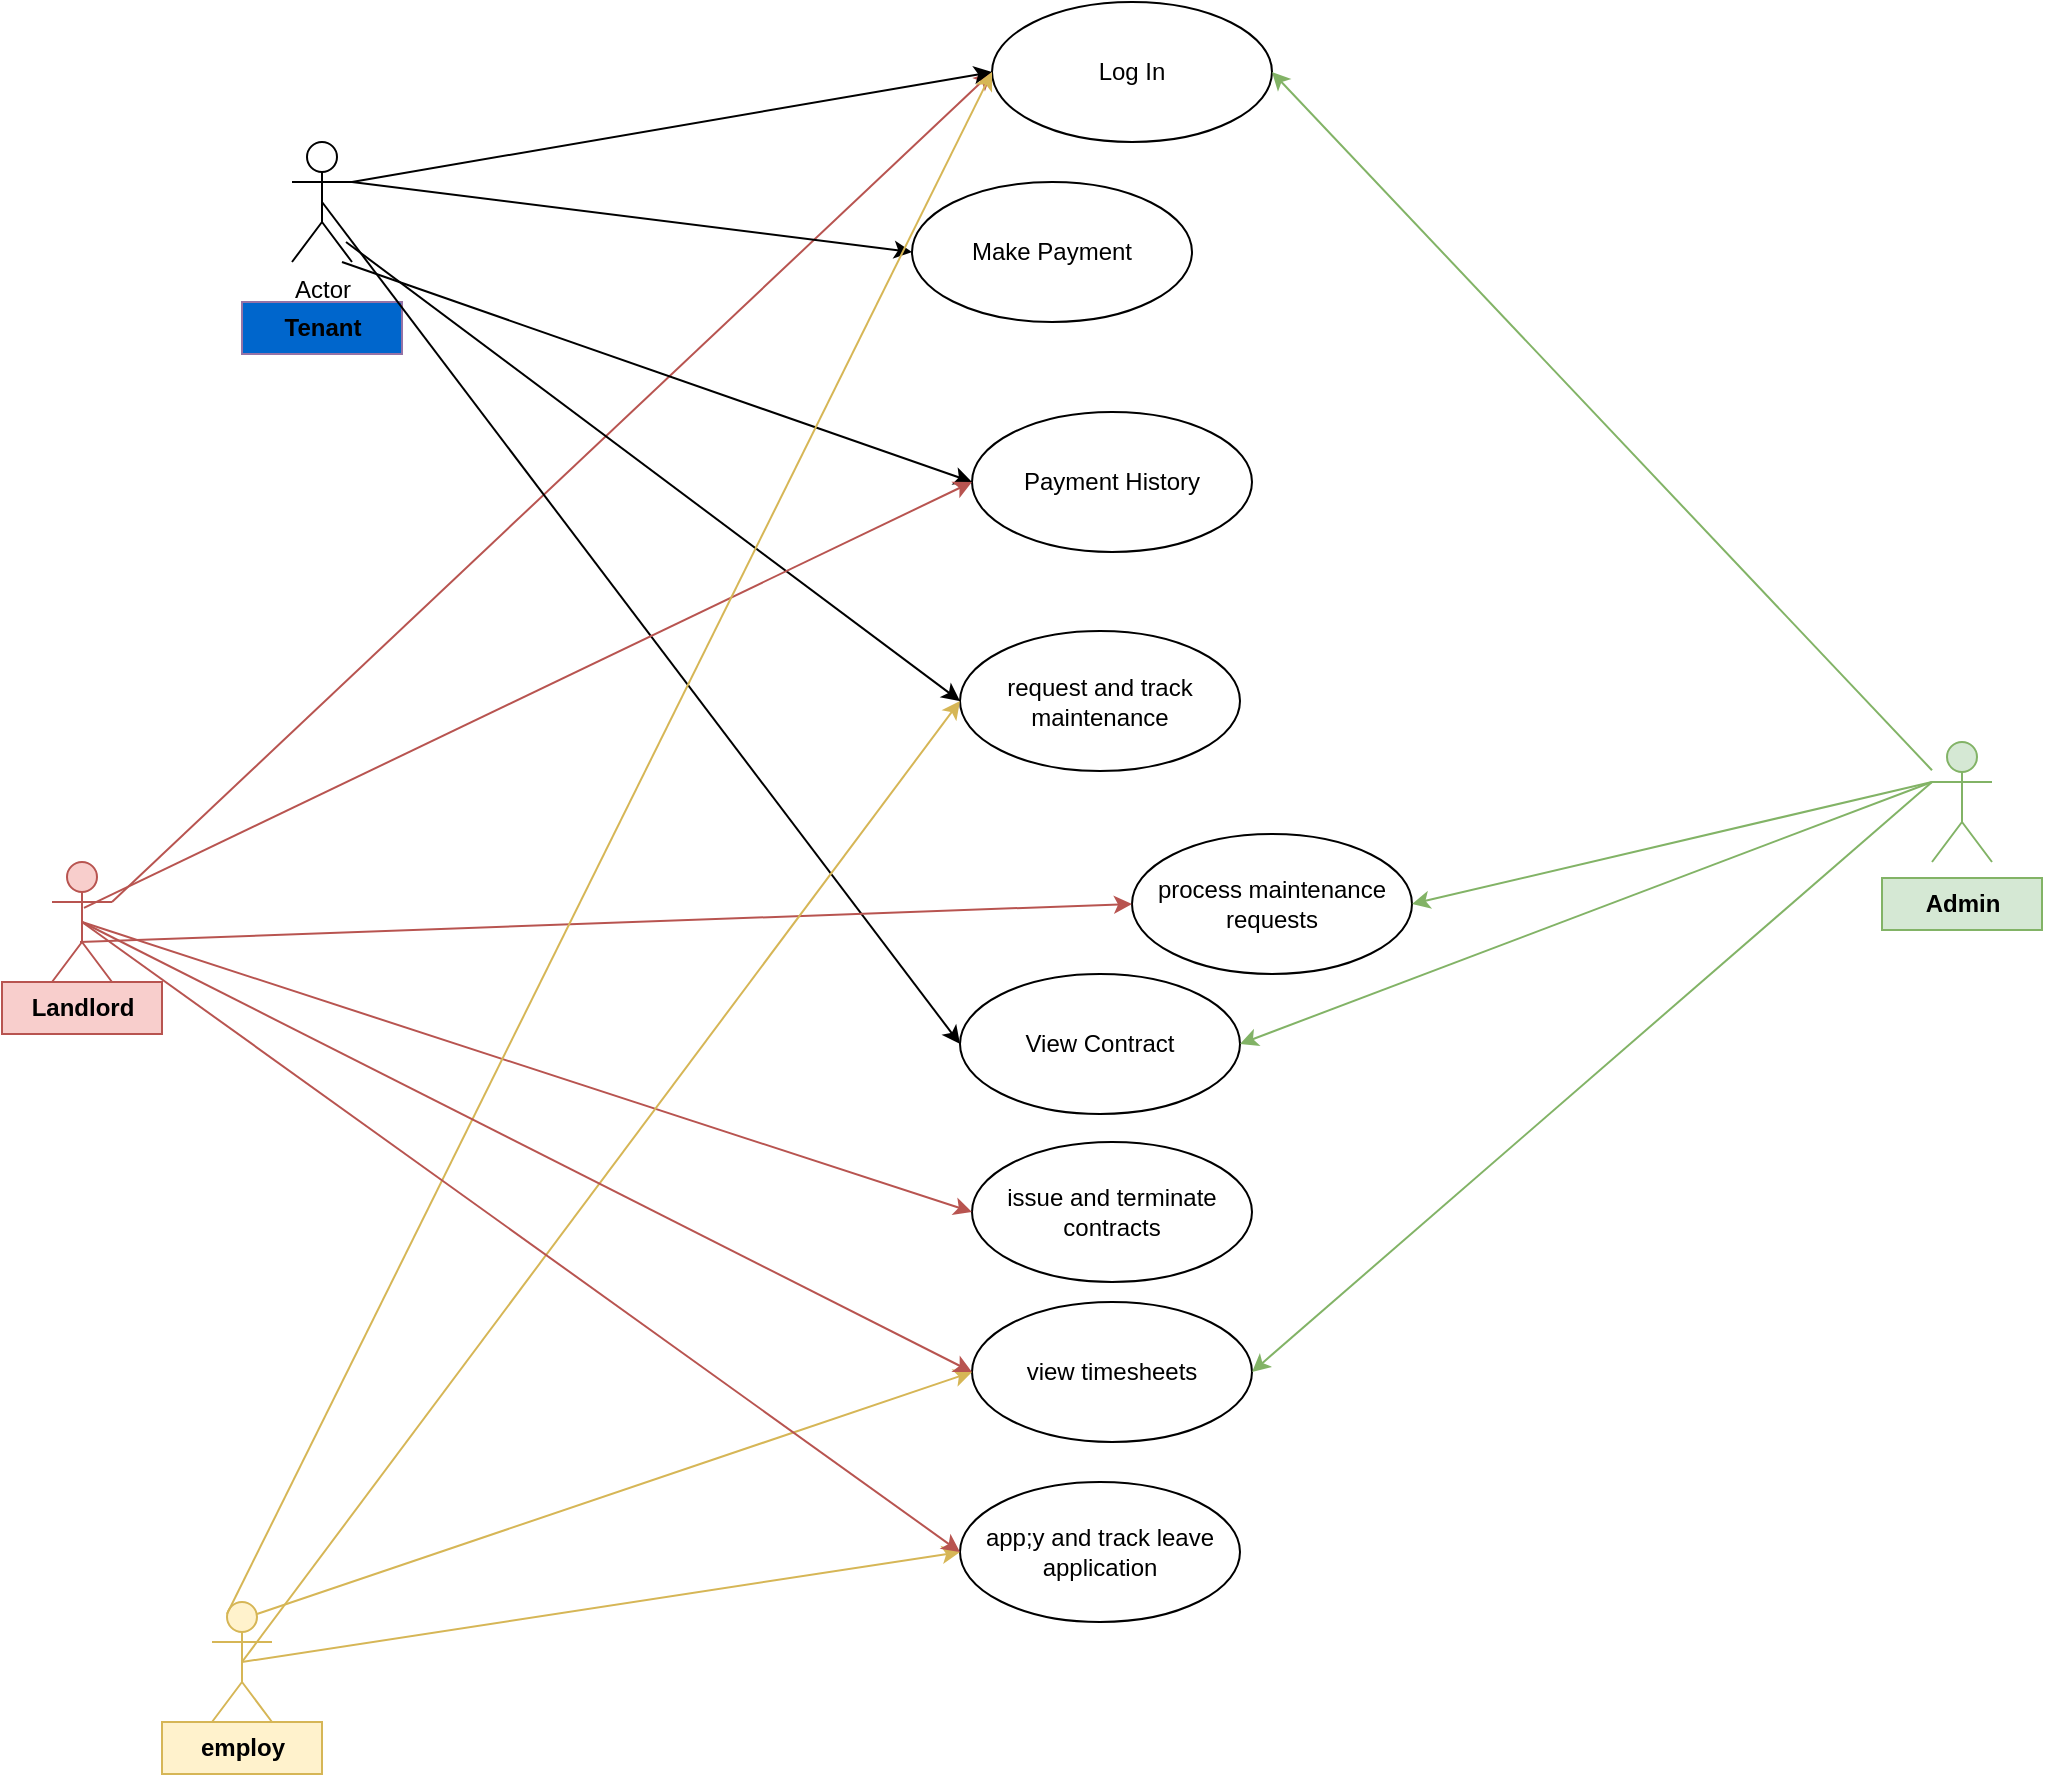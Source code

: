 <mxfile version="22.1.2" type="device">
  <diagram name="Page-1" id="j-ITzhk5yj7DQqKf2uYV">
    <mxGraphModel dx="2853" dy="1171" grid="1" gridSize="10" guides="1" tooltips="1" connect="1" arrows="1" fold="1" page="1" pageScale="1" pageWidth="827" pageHeight="1169" math="0" shadow="0">
      <root>
        <mxCell id="0" />
        <mxCell id="1" parent="0" />
        <mxCell id="rZBTtGGST0gbjymnWesP-11" value="Log In" style="ellipse;whiteSpace=wrap;html=1;" parent="1" vertex="1">
          <mxGeometry x="290" y="200" width="140" height="70" as="geometry" />
        </mxCell>
        <mxCell id="rZBTtGGST0gbjymnWesP-13" value="Actor" style="shape=umlActor;verticalLabelPosition=bottom;verticalAlign=top;html=1;fillColor=#f8cecc;strokeColor=#b85450;" parent="1" vertex="1">
          <mxGeometry x="-180" y="630" width="30" height="60" as="geometry" />
        </mxCell>
        <mxCell id="rZBTtGGST0gbjymnWesP-14" value="Landlord" style="text;align=center;fontStyle=1;verticalAlign=middle;spacingLeft=3;spacingRight=3;strokeColor=#b85450;rotatable=0;points=[[0,0.5],[1,0.5]];portConstraint=eastwest;html=1;fillColor=#f8cecc;" parent="1" vertex="1">
          <mxGeometry x="-205" y="690" width="80" height="26" as="geometry" />
        </mxCell>
        <mxCell id="rZBTtGGST0gbjymnWesP-15" value="Tenant" style="text;align=center;fontStyle=1;verticalAlign=middle;spacingLeft=3;spacingRight=3;strokeColor=#9673a6;rotatable=0;points=[[0,0.5],[1,0.5]];portConstraint=eastwest;html=1;fillColor=#0066CC;" parent="1" vertex="1">
          <mxGeometry x="-85" y="350" width="80" height="26" as="geometry" />
        </mxCell>
        <mxCell id="rZBTtGGST0gbjymnWesP-16" value="Actor" style="shape=umlActor;verticalLabelPosition=bottom;verticalAlign=top;html=1;" parent="1" vertex="1">
          <mxGeometry x="-60" y="270" width="30" height="60" as="geometry" />
        </mxCell>
        <mxCell id="rZBTtGGST0gbjymnWesP-19" value="" style="endArrow=classic;html=1;rounded=0;exitX=1;exitY=0.333;exitDx=0;exitDy=0;exitPerimeter=0;entryX=0;entryY=0.5;entryDx=0;entryDy=0;fillColor=#f8cecc;strokeColor=#b85450;" parent="1" source="rZBTtGGST0gbjymnWesP-13" target="rZBTtGGST0gbjymnWesP-11" edge="1">
          <mxGeometry width="50" height="50" relative="1" as="geometry">
            <mxPoint x="410" y="430" as="sourcePoint" />
            <mxPoint x="460" y="380" as="targetPoint" />
          </mxGeometry>
        </mxCell>
        <mxCell id="rZBTtGGST0gbjymnWesP-20" value="Make Payment" style="ellipse;whiteSpace=wrap;html=1;" parent="1" vertex="1">
          <mxGeometry x="250" y="290" width="140" height="70" as="geometry" />
        </mxCell>
        <mxCell id="rZBTtGGST0gbjymnWesP-22" value="" style="endArrow=classic;html=1;rounded=0;exitX=1;exitY=0.333;exitDx=0;exitDy=0;exitPerimeter=0;entryX=0;entryY=0.5;entryDx=0;entryDy=0;" parent="1" source="rZBTtGGST0gbjymnWesP-16" target="rZBTtGGST0gbjymnWesP-20" edge="1">
          <mxGeometry width="50" height="50" relative="1" as="geometry">
            <mxPoint x="130" y="460" as="sourcePoint" />
            <mxPoint x="300" y="245" as="targetPoint" />
          </mxGeometry>
        </mxCell>
        <mxCell id="rZBTtGGST0gbjymnWesP-23" value="" style="endArrow=classic;html=1;rounded=0;exitX=1;exitY=0.333;exitDx=0;exitDy=0;exitPerimeter=0;entryX=0;entryY=0.5;entryDx=0;entryDy=0;" parent="1" source="rZBTtGGST0gbjymnWesP-16" target="rZBTtGGST0gbjymnWesP-11" edge="1">
          <mxGeometry width="50" height="50" relative="1" as="geometry">
            <mxPoint x="130" y="460" as="sourcePoint" />
            <mxPoint x="300" y="245" as="targetPoint" />
          </mxGeometry>
        </mxCell>
        <mxCell id="rZBTtGGST0gbjymnWesP-24" value="Actor" style="shape=umlActor;verticalLabelPosition=bottom;verticalAlign=top;html=1;outlineConnect=0;fillColor=#d5e8d4;strokeColor=#82b366;" parent="1" vertex="1">
          <mxGeometry x="760" y="570" width="30" height="60" as="geometry" />
        </mxCell>
        <mxCell id="rZBTtGGST0gbjymnWesP-25" value="Admin" style="text;align=center;fontStyle=1;verticalAlign=middle;spacingLeft=3;spacingRight=3;strokeColor=#82b366;rotatable=0;points=[[0,0.5],[1,0.5]];portConstraint=eastwest;html=1;fillColor=#d5e8d4;" parent="1" vertex="1">
          <mxGeometry x="735" y="638" width="80" height="26" as="geometry" />
        </mxCell>
        <mxCell id="rZBTtGGST0gbjymnWesP-28" value="request and track maintenance" style="ellipse;whiteSpace=wrap;html=1;" parent="1" vertex="1">
          <mxGeometry x="274" y="514.5" width="140" height="70" as="geometry" />
        </mxCell>
        <mxCell id="rZBTtGGST0gbjymnWesP-29" value="issue and terminate contracts" style="ellipse;whiteSpace=wrap;html=1;" parent="1" vertex="1">
          <mxGeometry x="280" y="770" width="140" height="70" as="geometry" />
        </mxCell>
        <mxCell id="rZBTtGGST0gbjymnWesP-30" value="Payment History" style="ellipse;whiteSpace=wrap;html=1;" parent="1" vertex="1">
          <mxGeometry x="280" y="405" width="140" height="70" as="geometry" />
        </mxCell>
        <mxCell id="rZBTtGGST0gbjymnWesP-31" value="" style="endArrow=classic;html=1;rounded=0;exitX=0.833;exitY=1;exitDx=0;exitDy=0;exitPerimeter=0;entryX=0;entryY=0.5;entryDx=0;entryDy=0;" parent="1" source="rZBTtGGST0gbjymnWesP-16" target="rZBTtGGST0gbjymnWesP-30" edge="1">
          <mxGeometry width="50" height="50" relative="1" as="geometry">
            <mxPoint x="120" y="320" as="sourcePoint" />
            <mxPoint x="295" y="365" as="targetPoint" />
          </mxGeometry>
        </mxCell>
        <mxCell id="rZBTtGGST0gbjymnWesP-33" value="" style="endArrow=classic;html=1;rounded=0;exitX=0.9;exitY=0.833;exitDx=0;exitDy=0;exitPerimeter=0;entryX=0;entryY=0.5;entryDx=0;entryDy=0;" parent="1" source="rZBTtGGST0gbjymnWesP-16" target="rZBTtGGST0gbjymnWesP-28" edge="1">
          <mxGeometry width="50" height="50" relative="1" as="geometry">
            <mxPoint x="120" y="330" as="sourcePoint" />
            <mxPoint x="300" y="425" as="targetPoint" />
          </mxGeometry>
        </mxCell>
        <mxCell id="rZBTtGGST0gbjymnWesP-34" value="" style="endArrow=classic;html=1;rounded=0;entryX=0;entryY=0.5;entryDx=0;entryDy=0;exitX=0.5;exitY=0.5;exitDx=0;exitDy=0;exitPerimeter=0;fillColor=#f8cecc;strokeColor=#b85450;" parent="1" source="rZBTtGGST0gbjymnWesP-13" target="rZBTtGGST0gbjymnWesP-29" edge="1">
          <mxGeometry width="50" height="50" relative="1" as="geometry">
            <mxPoint x="170" y="560" as="sourcePoint" />
            <mxPoint x="348" y="755" as="targetPoint" />
          </mxGeometry>
        </mxCell>
        <mxCell id="rZBTtGGST0gbjymnWesP-35" value="View Contract" style="ellipse;whiteSpace=wrap;html=1;" parent="1" vertex="1">
          <mxGeometry x="274" y="686" width="140" height="70" as="geometry" />
        </mxCell>
        <mxCell id="rZBTtGGST0gbjymnWesP-37" value="" style="endArrow=classic;html=1;rounded=0;entryX=0;entryY=0.5;entryDx=0;entryDy=0;exitX=0.5;exitY=0.5;exitDx=0;exitDy=0;exitPerimeter=0;" parent="1" source="rZBTtGGST0gbjymnWesP-16" target="rZBTtGGST0gbjymnWesP-35" edge="1">
          <mxGeometry width="50" height="50" relative="1" as="geometry">
            <mxPoint x="115" y="470" as="sourcePoint" />
            <mxPoint x="300" y="705" as="targetPoint" />
          </mxGeometry>
        </mxCell>
        <mxCell id="rZBTtGGST0gbjymnWesP-38" value="" style="endArrow=classic;html=1;rounded=0;exitX=0.533;exitY=0.383;exitDx=0;exitDy=0;exitPerimeter=0;entryX=0;entryY=0.5;entryDx=0;entryDy=0;fillColor=#f8cecc;strokeColor=#b85450;" parent="1" source="rZBTtGGST0gbjymnWesP-13" target="rZBTtGGST0gbjymnWesP-30" edge="1">
          <mxGeometry width="50" height="50" relative="1" as="geometry">
            <mxPoint x="130" y="460" as="sourcePoint" />
            <mxPoint x="300" y="245" as="targetPoint" />
          </mxGeometry>
        </mxCell>
        <mxCell id="rZBTtGGST0gbjymnWesP-39" value="process maintenance requests" style="ellipse;whiteSpace=wrap;html=1;" parent="1" vertex="1">
          <mxGeometry x="360" y="616" width="140" height="70" as="geometry" />
        </mxCell>
        <mxCell id="rZBTtGGST0gbjymnWesP-40" value="" style="endArrow=classic;html=1;rounded=0;entryX=0;entryY=0.5;entryDx=0;entryDy=0;exitX=0.467;exitY=0.667;exitDx=0;exitDy=0;exitPerimeter=0;fillColor=#f8cecc;strokeColor=#b85450;" parent="1" source="rZBTtGGST0gbjymnWesP-13" target="rZBTtGGST0gbjymnWesP-39" edge="1">
          <mxGeometry width="50" height="50" relative="1" as="geometry">
            <mxPoint x="115" y="470" as="sourcePoint" />
            <mxPoint x="300" y="745" as="targetPoint" />
          </mxGeometry>
        </mxCell>
        <mxCell id="rZBTtGGST0gbjymnWesP-43" value="" style="endArrow=classic;html=1;rounded=0;entryX=1;entryY=0.5;entryDx=0;entryDy=0;fillColor=#d5e8d4;strokeColor=#82b366;" parent="1" source="rZBTtGGST0gbjymnWesP-24" target="rZBTtGGST0gbjymnWesP-11" edge="1">
          <mxGeometry width="50" height="50" relative="1" as="geometry">
            <mxPoint x="290" y="484" as="sourcePoint" />
            <mxPoint x="669" y="549" as="targetPoint" />
          </mxGeometry>
        </mxCell>
        <mxCell id="V7mxBHc63znZEzIa9hjI-1" value="Actor" style="shape=umlActor;verticalLabelPosition=bottom;verticalAlign=top;html=1;outlineConnect=0;fillColor=#fff2cc;strokeColor=#d6b656;" parent="1" vertex="1">
          <mxGeometry x="-100" y="1000" width="30" height="60" as="geometry" />
        </mxCell>
        <mxCell id="V7mxBHc63znZEzIa9hjI-2" value="Landlord" style="text;align=center;fontStyle=1;verticalAlign=middle;spacingLeft=3;spacingRight=3;strokeColor=#b85450;rotatable=0;points=[[0,0.5],[1,0.5]];portConstraint=eastwest;html=1;fillColor=#f8cecc;" parent="1" vertex="1">
          <mxGeometry x="-205" y="690" width="80" height="26" as="geometry" />
        </mxCell>
        <mxCell id="V7mxBHc63znZEzIa9hjI-3" value="employ" style="text;align=center;fontStyle=1;verticalAlign=middle;spacingLeft=3;spacingRight=3;strokeColor=#d6b656;rotatable=0;points=[[0,0.5],[1,0.5]];portConstraint=eastwest;html=1;fillColor=#fff2cc;" parent="1" vertex="1">
          <mxGeometry x="-125" y="1060" width="80" height="26" as="geometry" />
        </mxCell>
        <mxCell id="V7mxBHc63znZEzIa9hjI-4" value="" style="endArrow=classic;html=1;rounded=0;entryX=0;entryY=0.5;entryDx=0;entryDy=0;fillColor=#fff2cc;strokeColor=#d6b656;exitX=0.25;exitY=0.1;exitDx=0;exitDy=0;exitPerimeter=0;" parent="1" source="V7mxBHc63znZEzIa9hjI-1" target="rZBTtGGST0gbjymnWesP-11" edge="1">
          <mxGeometry width="50" height="50" relative="1" as="geometry">
            <mxPoint x="-30" y="995" as="sourcePoint" />
            <mxPoint x="360" y="540" as="targetPoint" />
          </mxGeometry>
        </mxCell>
        <mxCell id="V7mxBHc63znZEzIa9hjI-5" value="view timesheets" style="ellipse;whiteSpace=wrap;html=1;" parent="1" vertex="1">
          <mxGeometry x="280" y="850" width="140" height="70" as="geometry" />
        </mxCell>
        <mxCell id="V7mxBHc63znZEzIa9hjI-6" value="app;y and track leave application" style="ellipse;whiteSpace=wrap;html=1;" parent="1" vertex="1">
          <mxGeometry x="274" y="940" width="140" height="70" as="geometry" />
        </mxCell>
        <mxCell id="V7mxBHc63znZEzIa9hjI-7" value="" style="endArrow=classic;html=1;rounded=0;entryX=0;entryY=0.5;entryDx=0;entryDy=0;fillColor=#fff2cc;strokeColor=#d6b656;exitX=0.5;exitY=0.5;exitDx=0;exitDy=0;exitPerimeter=0;" parent="1" source="V7mxBHc63znZEzIa9hjI-1" target="rZBTtGGST0gbjymnWesP-28" edge="1">
          <mxGeometry width="50" height="50" relative="1" as="geometry">
            <mxPoint x="-82" y="1016" as="sourcePoint" />
            <mxPoint x="300" y="245" as="targetPoint" />
          </mxGeometry>
        </mxCell>
        <mxCell id="V7mxBHc63znZEzIa9hjI-10" value="" style="endArrow=classic;html=1;rounded=0;entryX=0;entryY=0.5;entryDx=0;entryDy=0;fillColor=#fff2cc;strokeColor=#d6b656;exitX=0.75;exitY=0.1;exitDx=0;exitDy=0;exitPerimeter=0;" parent="1" source="V7mxBHc63znZEzIa9hjI-1" target="V7mxBHc63znZEzIa9hjI-5" edge="1">
          <mxGeometry width="50" height="50" relative="1" as="geometry">
            <mxPoint x="-75" y="1040" as="sourcePoint" />
            <mxPoint x="284" y="559" as="targetPoint" />
          </mxGeometry>
        </mxCell>
        <mxCell id="V7mxBHc63znZEzIa9hjI-11" value="" style="endArrow=classic;html=1;rounded=0;entryX=0;entryY=0.5;entryDx=0;entryDy=0;exitX=0.5;exitY=0.5;exitDx=0;exitDy=0;exitPerimeter=0;fillColor=#f8cecc;strokeColor=#b85450;" parent="1" source="rZBTtGGST0gbjymnWesP-13" target="V7mxBHc63znZEzIa9hjI-5" edge="1">
          <mxGeometry width="50" height="50" relative="1" as="geometry">
            <mxPoint x="-105" y="710" as="sourcePoint" />
            <mxPoint x="290" y="815" as="targetPoint" />
          </mxGeometry>
        </mxCell>
        <mxCell id="V7mxBHc63znZEzIa9hjI-12" value="" style="endArrow=classic;html=1;rounded=0;entryX=0;entryY=0.5;entryDx=0;entryDy=0;fillColor=#fff2cc;strokeColor=#d6b656;exitX=0.5;exitY=0.5;exitDx=0;exitDy=0;exitPerimeter=0;" parent="1" source="V7mxBHc63znZEzIa9hjI-1" target="V7mxBHc63znZEzIa9hjI-6" edge="1">
          <mxGeometry width="50" height="50" relative="1" as="geometry">
            <mxPoint x="-67" y="1016" as="sourcePoint" />
            <mxPoint x="290" y="895" as="targetPoint" />
          </mxGeometry>
        </mxCell>
        <mxCell id="V7mxBHc63znZEzIa9hjI-13" value="" style="endArrow=classic;html=1;rounded=0;entryX=0;entryY=0.5;entryDx=0;entryDy=0;exitX=0.5;exitY=0.5;exitDx=0;exitDy=0;exitPerimeter=0;fillColor=#f8cecc;strokeColor=#b85450;" parent="1" source="rZBTtGGST0gbjymnWesP-13" target="V7mxBHc63znZEzIa9hjI-6" edge="1">
          <mxGeometry width="50" height="50" relative="1" as="geometry">
            <mxPoint x="-105" y="710" as="sourcePoint" />
            <mxPoint x="290" y="895" as="targetPoint" />
          </mxGeometry>
        </mxCell>
        <mxCell id="C_Pre64lY851FEjqHjQg-3" value="" style="endArrow=classic;html=1;rounded=0;fillColor=#d5e8d4;strokeColor=#82b366;entryX=1;entryY=0.5;entryDx=0;entryDy=0;exitX=0;exitY=0.333;exitDx=0;exitDy=0;exitPerimeter=0;" edge="1" parent="1" source="rZBTtGGST0gbjymnWesP-24" target="rZBTtGGST0gbjymnWesP-39">
          <mxGeometry width="50" height="50" relative="1" as="geometry">
            <mxPoint x="720" y="440" as="sourcePoint" />
            <mxPoint x="710" y="610" as="targetPoint" />
          </mxGeometry>
        </mxCell>
        <mxCell id="C_Pre64lY851FEjqHjQg-4" value="" style="endArrow=classic;html=1;rounded=0;fillColor=#d5e8d4;strokeColor=#82b366;entryX=1;entryY=0.5;entryDx=0;entryDy=0;exitX=0;exitY=0.333;exitDx=0;exitDy=0;exitPerimeter=0;" edge="1" parent="1" source="rZBTtGGST0gbjymnWesP-24" target="rZBTtGGST0gbjymnWesP-35">
          <mxGeometry width="50" height="50" relative="1" as="geometry">
            <mxPoint x="720" y="440" as="sourcePoint" />
            <mxPoint x="510" y="661" as="targetPoint" />
          </mxGeometry>
        </mxCell>
        <mxCell id="C_Pre64lY851FEjqHjQg-5" value="" style="endArrow=classic;html=1;rounded=0;fillColor=#d5e8d4;strokeColor=#82b366;entryX=1;entryY=0.5;entryDx=0;entryDy=0;exitX=0;exitY=0.333;exitDx=0;exitDy=0;exitPerimeter=0;" edge="1" parent="1" source="rZBTtGGST0gbjymnWesP-24" target="V7mxBHc63znZEzIa9hjI-5">
          <mxGeometry width="50" height="50" relative="1" as="geometry">
            <mxPoint x="770" y="615" as="sourcePoint" />
            <mxPoint x="424" y="731" as="targetPoint" />
          </mxGeometry>
        </mxCell>
      </root>
    </mxGraphModel>
  </diagram>
</mxfile>
